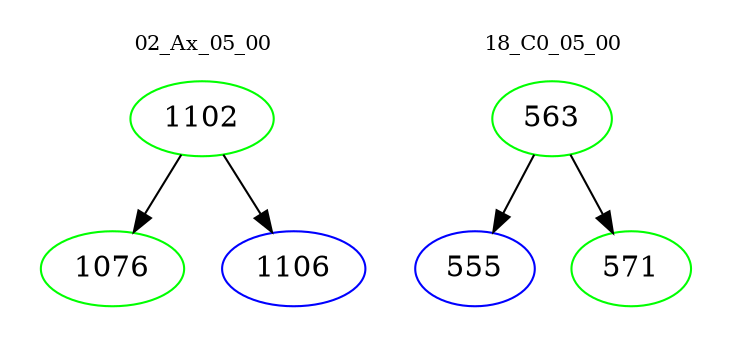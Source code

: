 digraph{
subgraph cluster_0 {
color = white
label = "02_Ax_05_00";
fontsize=10;
T0_1102 [label="1102", color="green"]
T0_1102 -> T0_1076 [color="black"]
T0_1076 [label="1076", color="green"]
T0_1102 -> T0_1106 [color="black"]
T0_1106 [label="1106", color="blue"]
}
subgraph cluster_1 {
color = white
label = "18_C0_05_00";
fontsize=10;
T1_563 [label="563", color="green"]
T1_563 -> T1_555 [color="black"]
T1_555 [label="555", color="blue"]
T1_563 -> T1_571 [color="black"]
T1_571 [label="571", color="green"]
}
}

